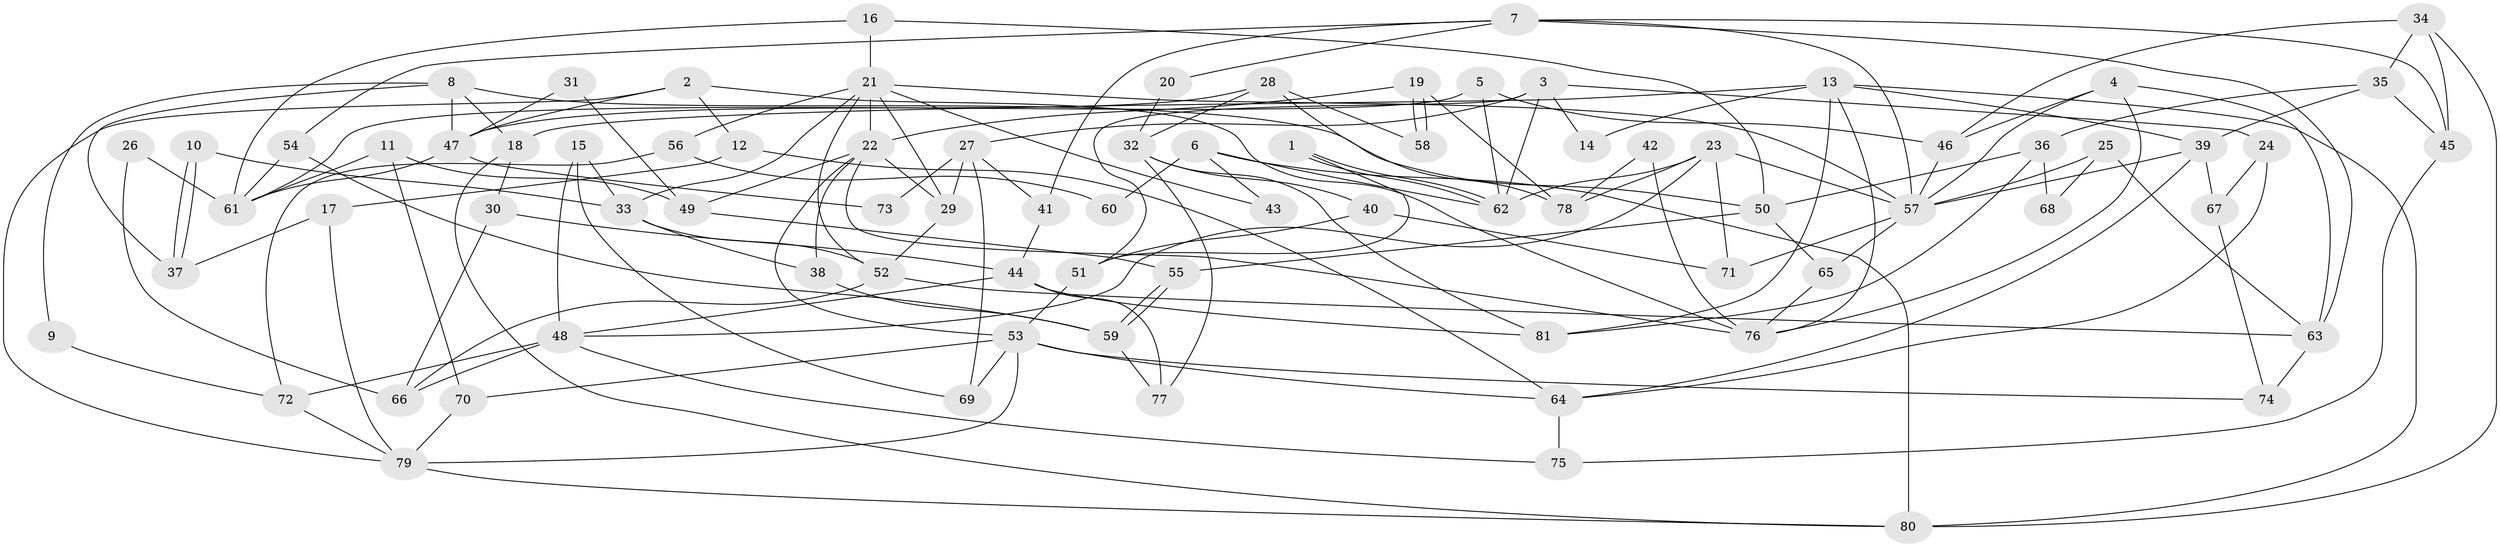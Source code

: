 // coarse degree distribution, {6: 0.09090909090909091, 4: 0.15151515151515152, 7: 0.12121212121212122, 11: 0.030303030303030304, 3: 0.15151515151515152, 5: 0.15151515151515152, 8: 0.09090909090909091, 14: 0.030303030303030304, 2: 0.15151515151515152, 9: 0.030303030303030304}
// Generated by graph-tools (version 1.1) at 2025/51/03/04/25 22:51:08]
// undirected, 81 vertices, 162 edges
graph export_dot {
  node [color=gray90,style=filled];
  1;
  2;
  3;
  4;
  5;
  6;
  7;
  8;
  9;
  10;
  11;
  12;
  13;
  14;
  15;
  16;
  17;
  18;
  19;
  20;
  21;
  22;
  23;
  24;
  25;
  26;
  27;
  28;
  29;
  30;
  31;
  32;
  33;
  34;
  35;
  36;
  37;
  38;
  39;
  40;
  41;
  42;
  43;
  44;
  45;
  46;
  47;
  48;
  49;
  50;
  51;
  52;
  53;
  54;
  55;
  56;
  57;
  58;
  59;
  60;
  61;
  62;
  63;
  64;
  65;
  66;
  67;
  68;
  69;
  70;
  71;
  72;
  73;
  74;
  75;
  76;
  77;
  78;
  79;
  80;
  81;
  1 -- 51;
  1 -- 62;
  1 -- 62;
  2 -- 79;
  2 -- 76;
  2 -- 12;
  2 -- 47;
  3 -- 51;
  3 -- 62;
  3 -- 14;
  3 -- 24;
  3 -- 27;
  4 -- 46;
  4 -- 63;
  4 -- 57;
  4 -- 76;
  5 -- 62;
  5 -- 46;
  5 -- 61;
  6 -- 62;
  6 -- 80;
  6 -- 43;
  6 -- 60;
  7 -- 57;
  7 -- 54;
  7 -- 20;
  7 -- 41;
  7 -- 45;
  7 -- 63;
  8 -- 37;
  8 -- 50;
  8 -- 9;
  8 -- 18;
  8 -- 47;
  9 -- 72;
  10 -- 33;
  10 -- 37;
  10 -- 37;
  11 -- 49;
  11 -- 61;
  11 -- 70;
  12 -- 64;
  12 -- 17;
  13 -- 81;
  13 -- 76;
  13 -- 14;
  13 -- 18;
  13 -- 39;
  13 -- 80;
  15 -- 69;
  15 -- 33;
  15 -- 48;
  16 -- 61;
  16 -- 21;
  16 -- 50;
  17 -- 79;
  17 -- 37;
  18 -- 30;
  18 -- 80;
  19 -- 58;
  19 -- 58;
  19 -- 22;
  19 -- 78;
  20 -- 32;
  21 -- 22;
  21 -- 57;
  21 -- 29;
  21 -- 33;
  21 -- 43;
  21 -- 52;
  21 -- 56;
  22 -- 53;
  22 -- 29;
  22 -- 38;
  22 -- 49;
  22 -- 76;
  23 -- 57;
  23 -- 48;
  23 -- 62;
  23 -- 71;
  23 -- 78;
  24 -- 64;
  24 -- 67;
  25 -- 57;
  25 -- 63;
  25 -- 68;
  26 -- 66;
  26 -- 61;
  27 -- 41;
  27 -- 29;
  27 -- 69;
  27 -- 73;
  28 -- 78;
  28 -- 47;
  28 -- 32;
  28 -- 58;
  29 -- 52;
  30 -- 66;
  30 -- 44;
  31 -- 49;
  31 -- 47;
  32 -- 81;
  32 -- 40;
  32 -- 77;
  33 -- 52;
  33 -- 38;
  34 -- 80;
  34 -- 35;
  34 -- 45;
  34 -- 46;
  35 -- 45;
  35 -- 39;
  35 -- 36;
  36 -- 50;
  36 -- 68;
  36 -- 81;
  38 -- 59;
  39 -- 67;
  39 -- 57;
  39 -- 64;
  40 -- 71;
  40 -- 51;
  41 -- 44;
  42 -- 76;
  42 -- 78;
  44 -- 77;
  44 -- 48;
  44 -- 81;
  45 -- 75;
  46 -- 57;
  47 -- 61;
  47 -- 73;
  48 -- 66;
  48 -- 72;
  48 -- 75;
  49 -- 55;
  50 -- 65;
  50 -- 55;
  51 -- 53;
  52 -- 63;
  52 -- 66;
  53 -- 79;
  53 -- 64;
  53 -- 69;
  53 -- 70;
  53 -- 74;
  54 -- 59;
  54 -- 61;
  55 -- 59;
  55 -- 59;
  56 -- 72;
  56 -- 60;
  57 -- 65;
  57 -- 71;
  59 -- 77;
  63 -- 74;
  64 -- 75;
  65 -- 76;
  67 -- 74;
  70 -- 79;
  72 -- 79;
  79 -- 80;
}
